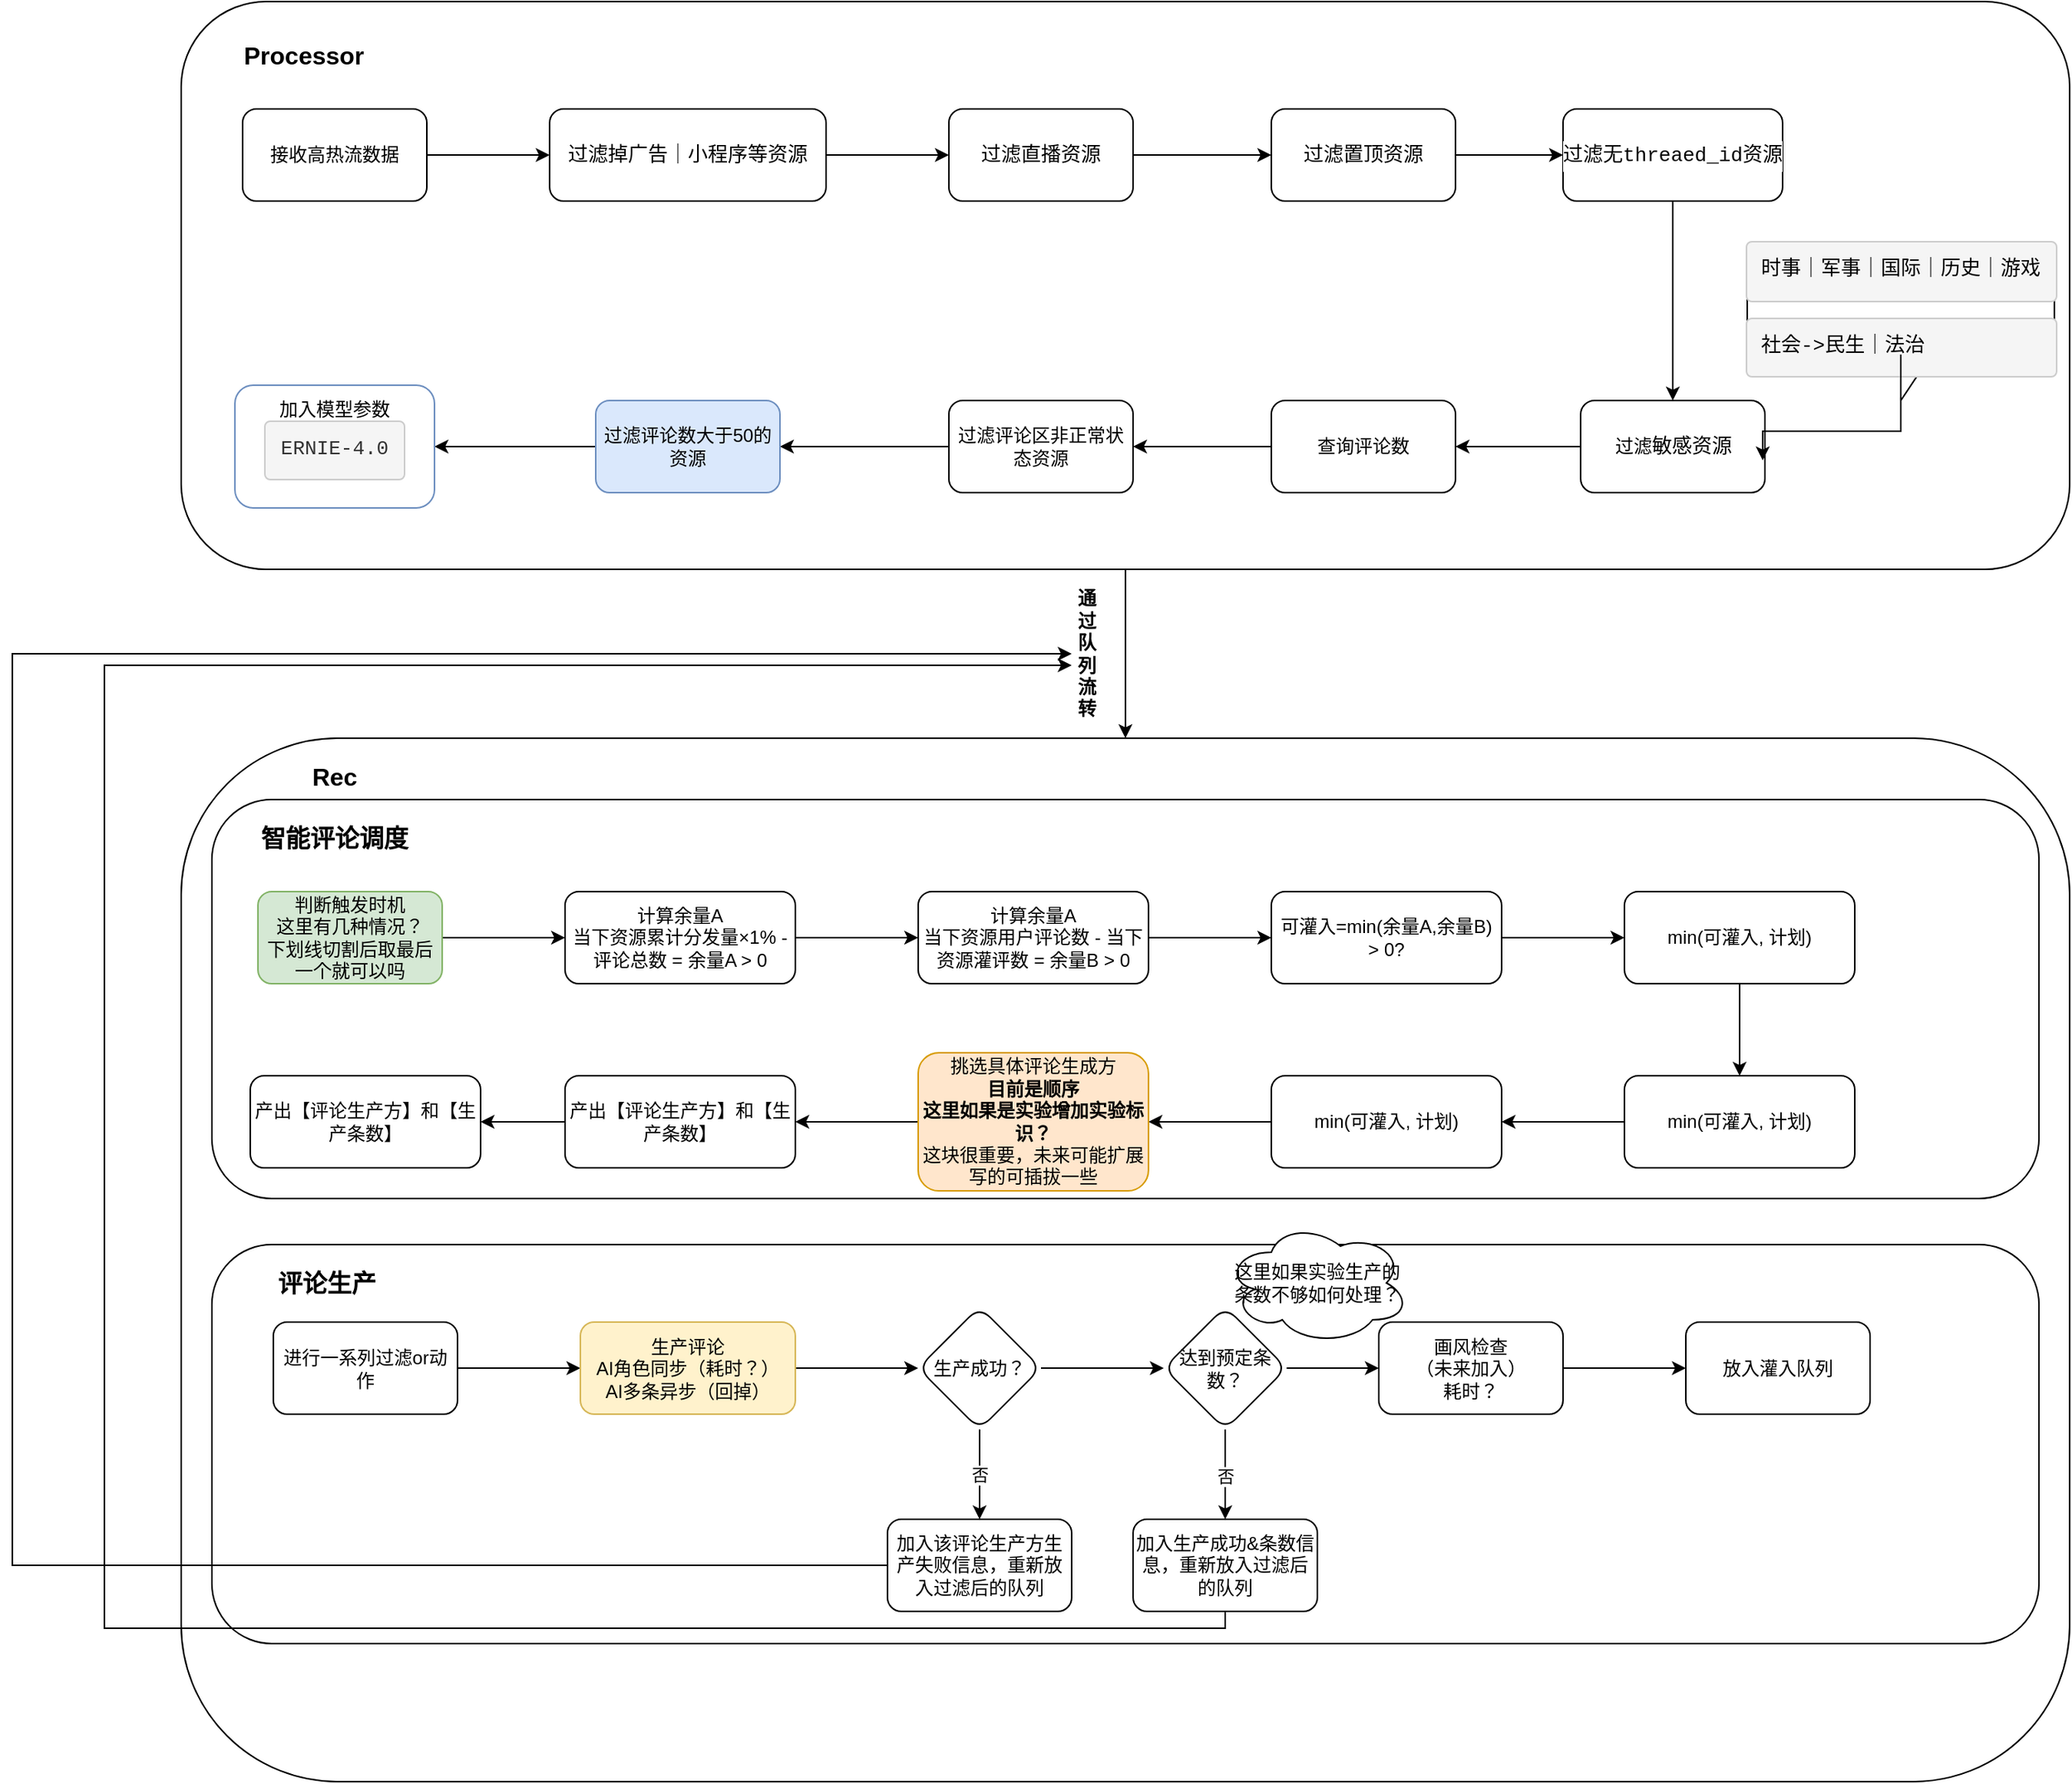 <mxfile version="24.8.8">
  <diagram id="C5RBs43oDa-KdzZeNtuy" name="Page-1">
    <mxGraphModel dx="2261" dy="785" grid="1" gridSize="10" guides="1" tooltips="1" connect="1" arrows="1" fold="1" page="1" pageScale="1" pageWidth="827" pageHeight="1169" math="0" shadow="0">
      <root>
        <mxCell id="WIyWlLk6GJQsqaUBKTNV-0" />
        <mxCell id="WIyWlLk6GJQsqaUBKTNV-1" parent="WIyWlLk6GJQsqaUBKTNV-0" />
        <mxCell id="s4_ux5P0yJ0KDJ5BP6yF-30" value="" style="edgeStyle=orthogonalEdgeStyle;rounded=0;orthogonalLoop=1;jettySize=auto;html=1;" edge="1" parent="WIyWlLk6GJQsqaUBKTNV-1" source="s4_ux5P0yJ0KDJ5BP6yF-27" target="s4_ux5P0yJ0KDJ5BP6yF-29">
          <mxGeometry relative="1" as="geometry" />
        </mxCell>
        <mxCell id="s4_ux5P0yJ0KDJ5BP6yF-27" value="" style="rounded=1;whiteSpace=wrap;html=1;" vertex="1" parent="WIyWlLk6GJQsqaUBKTNV-1">
          <mxGeometry x="-20" y="120" width="1230" height="370" as="geometry" />
        </mxCell>
        <mxCell id="s4_ux5P0yJ0KDJ5BP6yF-2" value="" style="edgeStyle=orthogonalEdgeStyle;rounded=0;orthogonalLoop=1;jettySize=auto;html=1;fontColor=default;" edge="1" parent="WIyWlLk6GJQsqaUBKTNV-1" source="s4_ux5P0yJ0KDJ5BP6yF-0" target="s4_ux5P0yJ0KDJ5BP6yF-1">
          <mxGeometry relative="1" as="geometry" />
        </mxCell>
        <mxCell id="s4_ux5P0yJ0KDJ5BP6yF-0" value="接收高热流数据" style="rounded=1;whiteSpace=wrap;html=1;fontColor=default;" vertex="1" parent="WIyWlLk6GJQsqaUBKTNV-1">
          <mxGeometry x="20" y="190" width="120" height="60" as="geometry" />
        </mxCell>
        <mxCell id="s4_ux5P0yJ0KDJ5BP6yF-4" value="" style="edgeStyle=orthogonalEdgeStyle;rounded=0;orthogonalLoop=1;jettySize=auto;html=1;fontColor=default;" edge="1" parent="WIyWlLk6GJQsqaUBKTNV-1" source="s4_ux5P0yJ0KDJ5BP6yF-1" target="s4_ux5P0yJ0KDJ5BP6yF-3">
          <mxGeometry relative="1" as="geometry" />
        </mxCell>
        <mxCell id="s4_ux5P0yJ0KDJ5BP6yF-1" value="&lt;div style=&quot;background-color: rgb(255, 255, 255); font-family: Menlo, Monaco, &amp;quot;Courier New&amp;quot;, monospace; font-size: 13px; line-height: 20px; white-space: pre;&quot;&gt;&lt;span style=&quot;&quot;&gt;过滤掉广告｜&lt;/span&gt;&lt;span style=&quot;&quot;&gt;小程序等资源&lt;/span&gt;&lt;/div&gt;" style="rounded=1;whiteSpace=wrap;html=1;fontColor=default;" vertex="1" parent="WIyWlLk6GJQsqaUBKTNV-1">
          <mxGeometry x="220" y="190" width="180" height="60" as="geometry" />
        </mxCell>
        <mxCell id="s4_ux5P0yJ0KDJ5BP6yF-6" value="" style="edgeStyle=orthogonalEdgeStyle;rounded=0;orthogonalLoop=1;jettySize=auto;html=1;fontColor=default;" edge="1" parent="WIyWlLk6GJQsqaUBKTNV-1" source="s4_ux5P0yJ0KDJ5BP6yF-3" target="s4_ux5P0yJ0KDJ5BP6yF-5">
          <mxGeometry relative="1" as="geometry" />
        </mxCell>
        <mxCell id="s4_ux5P0yJ0KDJ5BP6yF-3" value="&lt;div style=&quot;background-color: rgb(255, 255, 255); font-family: Menlo, Monaco, &amp;quot;Courier New&amp;quot;, monospace; font-size: 13px; line-height: 20px; white-space: pre;&quot;&gt;&lt;span style=&quot;&quot;&gt;过滤直播资源&lt;/span&gt;&lt;/div&gt;" style="whiteSpace=wrap;html=1;rounded=1;fontColor=default;" vertex="1" parent="WIyWlLk6GJQsqaUBKTNV-1">
          <mxGeometry x="480" y="190" width="120" height="60" as="geometry" />
        </mxCell>
        <mxCell id="s4_ux5P0yJ0KDJ5BP6yF-8" value="" style="edgeStyle=orthogonalEdgeStyle;rounded=0;orthogonalLoop=1;jettySize=auto;html=1;fontColor=default;" edge="1" parent="WIyWlLk6GJQsqaUBKTNV-1" source="s4_ux5P0yJ0KDJ5BP6yF-5" target="s4_ux5P0yJ0KDJ5BP6yF-7">
          <mxGeometry relative="1" as="geometry" />
        </mxCell>
        <mxCell id="s4_ux5P0yJ0KDJ5BP6yF-5" value="&lt;div style=&quot;background-color: rgb(255, 255, 255); font-family: Menlo, Monaco, &amp;quot;Courier New&amp;quot;, monospace; font-size: 13px; line-height: 20px; white-space: pre;&quot;&gt;&lt;span style=&quot;&quot;&gt;过滤&lt;/span&gt;&lt;span style=&quot;&quot;&gt;置顶资源&lt;/span&gt;&lt;/div&gt;" style="whiteSpace=wrap;html=1;rounded=1;fontColor=default;" vertex="1" parent="WIyWlLk6GJQsqaUBKTNV-1">
          <mxGeometry x="690" y="190" width="120" height="60" as="geometry" />
        </mxCell>
        <mxCell id="s4_ux5P0yJ0KDJ5BP6yF-12" value="" style="edgeStyle=orthogonalEdgeStyle;rounded=0;orthogonalLoop=1;jettySize=auto;html=1;fontColor=default;" edge="1" parent="WIyWlLk6GJQsqaUBKTNV-1" source="s4_ux5P0yJ0KDJ5BP6yF-7" target="s4_ux5P0yJ0KDJ5BP6yF-11">
          <mxGeometry relative="1" as="geometry" />
        </mxCell>
        <mxCell id="s4_ux5P0yJ0KDJ5BP6yF-7" value="&lt;div style=&quot;background-color: rgb(255, 255, 255); font-family: Menlo, Monaco, &amp;quot;Courier New&amp;quot;, monospace; font-size: 13px; line-height: 20px; white-space: pre;&quot;&gt;&lt;span style=&quot;&quot;&gt;过滤无threaed_id资源&lt;/span&gt;&lt;/div&gt;" style="whiteSpace=wrap;html=1;rounded=1;fontColor=default;" vertex="1" parent="WIyWlLk6GJQsqaUBKTNV-1">
          <mxGeometry x="880" y="190" width="143" height="60" as="geometry" />
        </mxCell>
        <mxCell id="s4_ux5P0yJ0KDJ5BP6yF-18" value="" style="edgeStyle=orthogonalEdgeStyle;rounded=0;orthogonalLoop=1;jettySize=auto;html=1;fontColor=default;" edge="1" parent="WIyWlLk6GJQsqaUBKTNV-1" source="s4_ux5P0yJ0KDJ5BP6yF-11" target="s4_ux5P0yJ0KDJ5BP6yF-17">
          <mxGeometry relative="1" as="geometry" />
        </mxCell>
        <mxCell id="s4_ux5P0yJ0KDJ5BP6yF-11" value="过滤&lt;span style=&quot;background-color: rgb(255, 255, 255); font-family: Menlo, Monaco, &amp;quot;Courier New&amp;quot;, monospace; font-size: 13px; white-space: pre;&quot;&gt;敏感资源&lt;/span&gt;" style="whiteSpace=wrap;html=1;rounded=1;fontColor=default;" vertex="1" parent="WIyWlLk6GJQsqaUBKTNV-1">
          <mxGeometry x="891.5" y="380" width="120" height="60" as="geometry" />
        </mxCell>
        <mxCell id="s4_ux5P0yJ0KDJ5BP6yF-21" value="" style="edgeStyle=orthogonalEdgeStyle;rounded=0;orthogonalLoop=1;jettySize=auto;html=1;fontColor=default;" edge="1" parent="WIyWlLk6GJQsqaUBKTNV-1" source="s4_ux5P0yJ0KDJ5BP6yF-17" target="s4_ux5P0yJ0KDJ5BP6yF-20">
          <mxGeometry relative="1" as="geometry" />
        </mxCell>
        <mxCell id="s4_ux5P0yJ0KDJ5BP6yF-17" value="查询评论数" style="whiteSpace=wrap;html=1;rounded=1;fontColor=default;" vertex="1" parent="WIyWlLk6GJQsqaUBKTNV-1">
          <mxGeometry x="690" y="380" width="120" height="60" as="geometry" />
        </mxCell>
        <mxCell id="s4_ux5P0yJ0KDJ5BP6yF-19" value="&lt;pre class=&quot;col-sm-20&quot; style=&quot;box-sizing: border-box; overflow: auto; font-family: Menlo, Monaco, Consolas, &amp;quot;Courier New&amp;quot;, monospace; font-size: 13px; padding: 9.5px; margin-top: 0px; margin-bottom: 10px; line-height: 1.429; word-break: break-all; overflow-wrap: break-word; background-color: rgb(245, 245, 245); border: 1px solid rgb(204, 204, 204); border-radius: 4px; text-align: start;&quot;&gt;时事｜军事｜国际｜历史｜游戏&lt;/pre&gt;&lt;pre class=&quot;col-sm-20&quot; style=&quot;box-sizing: border-box; overflow: auto; font-family: Menlo, Monaco, Consolas, &amp;quot;Courier New&amp;quot;, monospace; font-size: 13px; padding: 9.5px; margin-top: 0px; margin-bottom: 10px; line-height: 1.429; word-break: break-all; overflow-wrap: break-word; background-color: rgb(245, 245, 245); border: 1px solid rgb(204, 204, 204); border-radius: 4px; text-align: start;&quot;&gt;社会-&amp;gt;民生｜法治&lt;/pre&gt;" style="shape=callout;whiteSpace=wrap;html=1;perimeter=calloutPerimeter;fontColor=default;" vertex="1" parent="WIyWlLk6GJQsqaUBKTNV-1">
          <mxGeometry x="1000" y="300" width="200" height="80" as="geometry" />
        </mxCell>
        <mxCell id="s4_ux5P0yJ0KDJ5BP6yF-23" value="" style="edgeStyle=orthogonalEdgeStyle;rounded=0;orthogonalLoop=1;jettySize=auto;html=1;fontColor=default;" edge="1" parent="WIyWlLk6GJQsqaUBKTNV-1" source="s4_ux5P0yJ0KDJ5BP6yF-20" target="s4_ux5P0yJ0KDJ5BP6yF-22">
          <mxGeometry relative="1" as="geometry" />
        </mxCell>
        <mxCell id="s4_ux5P0yJ0KDJ5BP6yF-20" value="过滤评论区非正常状态资源" style="whiteSpace=wrap;html=1;rounded=1;fontColor=default;" vertex="1" parent="WIyWlLk6GJQsqaUBKTNV-1">
          <mxGeometry x="480" y="380" width="120" height="60" as="geometry" />
        </mxCell>
        <mxCell id="s4_ux5P0yJ0KDJ5BP6yF-25" value="" style="edgeStyle=orthogonalEdgeStyle;rounded=0;orthogonalLoop=1;jettySize=auto;html=1;" edge="1" parent="WIyWlLk6GJQsqaUBKTNV-1" source="s4_ux5P0yJ0KDJ5BP6yF-22" target="s4_ux5P0yJ0KDJ5BP6yF-24">
          <mxGeometry relative="1" as="geometry" />
        </mxCell>
        <mxCell id="s4_ux5P0yJ0KDJ5BP6yF-22" value="过滤评论数大于50的资源" style="whiteSpace=wrap;html=1;rounded=1;fillColor=#dae8fc;strokeColor=#6c8ebf;fontColor=default;" vertex="1" parent="WIyWlLk6GJQsqaUBKTNV-1">
          <mxGeometry x="250" y="380" width="120" height="60" as="geometry" />
        </mxCell>
        <mxCell id="s4_ux5P0yJ0KDJ5BP6yF-24" value="加入模型参数&lt;div&gt;&lt;pre style=&quot;box-sizing: border-box; overflow: auto; font-family: Menlo, Monaco, Consolas, &amp;quot;Courier New&amp;quot;, monospace; font-size: 13px; padding: 9.5px; margin-top: 0px; margin-bottom: 10px; line-height: 1.429; color: rgb(51, 51, 51); word-break: break-all; overflow-wrap: break-word; background-color: rgb(245, 245, 245); border: 1px solid rgb(204, 204, 204); border-radius: 4px; text-align: start;&quot; class=&quot;col-sm-20&quot;&gt;ERNIE-4.0&lt;/pre&gt;&lt;/div&gt;" style="whiteSpace=wrap;html=1;rounded=1;fillColor=none;strokeColor=#6c8ebf;fontColor=default;" vertex="1" parent="WIyWlLk6GJQsqaUBKTNV-1">
          <mxGeometry x="15" y="370" width="130" height="80" as="geometry" />
        </mxCell>
        <mxCell id="s4_ux5P0yJ0KDJ5BP6yF-26" style="edgeStyle=orthogonalEdgeStyle;rounded=0;orthogonalLoop=1;jettySize=auto;html=1;entryX=0.988;entryY=0.65;entryDx=0;entryDy=0;entryPerimeter=0;" edge="1" parent="WIyWlLk6GJQsqaUBKTNV-1" source="s4_ux5P0yJ0KDJ5BP6yF-19" target="s4_ux5P0yJ0KDJ5BP6yF-11">
          <mxGeometry relative="1" as="geometry" />
        </mxCell>
        <mxCell id="s4_ux5P0yJ0KDJ5BP6yF-28" value="Processor" style="text;html=1;align=center;verticalAlign=middle;whiteSpace=wrap;rounded=0;fontStyle=1;fontSize=16;" vertex="1" parent="WIyWlLk6GJQsqaUBKTNV-1">
          <mxGeometry x="30" y="140" width="60" height="30" as="geometry" />
        </mxCell>
        <mxCell id="s4_ux5P0yJ0KDJ5BP6yF-29" value="" style="whiteSpace=wrap;html=1;rounded=1;" vertex="1" parent="WIyWlLk6GJQsqaUBKTNV-1">
          <mxGeometry x="-20" y="600" width="1230" height="680" as="geometry" />
        </mxCell>
        <mxCell id="s4_ux5P0yJ0KDJ5BP6yF-31" value="通过队列流转" style="text;html=1;align=center;verticalAlign=middle;whiteSpace=wrap;rounded=0;fontStyle=1" vertex="1" parent="WIyWlLk6GJQsqaUBKTNV-1">
          <mxGeometry x="560" y="530" width="20" height="30" as="geometry" />
        </mxCell>
        <mxCell id="s4_ux5P0yJ0KDJ5BP6yF-32" value="" style="rounded=1;whiteSpace=wrap;html=1;" vertex="1" parent="WIyWlLk6GJQsqaUBKTNV-1">
          <mxGeometry y="640" width="1190" height="260" as="geometry" />
        </mxCell>
        <mxCell id="s4_ux5P0yJ0KDJ5BP6yF-33" value="Rec" style="text;html=1;align=center;verticalAlign=middle;whiteSpace=wrap;rounded=0;fontStyle=1;fontSize=16;" vertex="1" parent="WIyWlLk6GJQsqaUBKTNV-1">
          <mxGeometry x="50" y="610" width="60" height="30" as="geometry" />
        </mxCell>
        <mxCell id="s4_ux5P0yJ0KDJ5BP6yF-34" value="智能评论调度" style="text;html=1;align=center;verticalAlign=middle;whiteSpace=wrap;rounded=0;fontStyle=1;fontSize=16;" vertex="1" parent="WIyWlLk6GJQsqaUBKTNV-1">
          <mxGeometry x="25" y="650" width="110" height="30" as="geometry" />
        </mxCell>
        <mxCell id="s4_ux5P0yJ0KDJ5BP6yF-37" value="" style="edgeStyle=orthogonalEdgeStyle;rounded=0;orthogonalLoop=1;jettySize=auto;html=1;" edge="1" parent="WIyWlLk6GJQsqaUBKTNV-1" source="s4_ux5P0yJ0KDJ5BP6yF-35" target="s4_ux5P0yJ0KDJ5BP6yF-36">
          <mxGeometry relative="1" as="geometry" />
        </mxCell>
        <mxCell id="s4_ux5P0yJ0KDJ5BP6yF-35" value="判断触发时机&lt;div&gt;这里有几种情况？&lt;/div&gt;&lt;div&gt;下划线切割后取最后一个就可以吗&lt;/div&gt;" style="rounded=1;whiteSpace=wrap;html=1;fillColor=#d5e8d4;strokeColor=#82b366;" vertex="1" parent="WIyWlLk6GJQsqaUBKTNV-1">
          <mxGeometry x="30" y="700" width="120" height="60" as="geometry" />
        </mxCell>
        <mxCell id="s4_ux5P0yJ0KDJ5BP6yF-39" value="" style="edgeStyle=orthogonalEdgeStyle;rounded=0;orthogonalLoop=1;jettySize=auto;html=1;" edge="1" parent="WIyWlLk6GJQsqaUBKTNV-1" source="s4_ux5P0yJ0KDJ5BP6yF-36" target="s4_ux5P0yJ0KDJ5BP6yF-38">
          <mxGeometry relative="1" as="geometry" />
        </mxCell>
        <mxCell id="s4_ux5P0yJ0KDJ5BP6yF-36" value="计算余量A&lt;div&gt;&lt;span style=&quot;text-align: left; background-color: initial;&quot;&gt;当下资源累计分发量×1% - 评论总数 = 余量A &amp;gt; 0&lt;/span&gt;&lt;div&gt;&lt;span class=&quot;mp-morpho-clipboard-doc-data&quot; data-morpho-doc-data=&quot;{&amp;quot;token&amp;quot;:&amp;quot;eyJhbGciOiJkaXIiLCJlbmMiOiJBMjU2R0NNIiwiYXBwSWQiOjEsInVpZCI6Ik9UTGszSzE0MUIiLCJkb2NJZCI6Ik9SVWJXSnJZcG5Ed1hRIn0..BuiOHVktAiKFxL5T.UGB-cx_iZB48oWK-LcIj9VMktza9NHhuHneh5qOsQOj_mfUBEUaPbeQxqdABivFunWmgsfnGp7iDDJtRL7Bqjmp5Oysz1EnwNzq0Qd3M4azxr6zWBdKMboww3kjwYoPvK-aPbut2xA_lw6uYKhx6ZNVWYfq2toM3VtBAVt7QvaFxaLgha_5bWV6-JnNnoHb3Nttgkzpi-xe35NPQBWTKe78vSw.VE5ZfLj5afXKI6EXOyMziQ&amp;quot;,&amp;quot;appId&amp;quot;:&amp;quot;1&amp;quot;}&quot;&gt;&lt;/span&gt;&lt;/div&gt;&lt;/div&gt;" style="rounded=1;whiteSpace=wrap;html=1;" vertex="1" parent="WIyWlLk6GJQsqaUBKTNV-1">
          <mxGeometry x="230" y="700" width="150" height="60" as="geometry" />
        </mxCell>
        <mxCell id="s4_ux5P0yJ0KDJ5BP6yF-41" value="" style="edgeStyle=orthogonalEdgeStyle;rounded=0;orthogonalLoop=1;jettySize=auto;html=1;" edge="1" parent="WIyWlLk6GJQsqaUBKTNV-1" source="s4_ux5P0yJ0KDJ5BP6yF-38" target="s4_ux5P0yJ0KDJ5BP6yF-40">
          <mxGeometry relative="1" as="geometry" />
        </mxCell>
        <mxCell id="s4_ux5P0yJ0KDJ5BP6yF-38" value="计算余量A&lt;div&gt;&lt;span style=&quot;background-color: initial;&quot;&gt;当下资源用户评论数 - 当下资源灌评数&amp;nbsp;&lt;/span&gt;&lt;span style=&quot;background-color: initial;&quot; data-morpho-text=&quot;%20%3D%20&quot; data-comment-id=&quot;7upU-Ttj-_Uowyww&quot;&gt;= &lt;/span&gt;&lt;span style=&quot;background-color: initial;&quot; data-morpho-text=&quot;%E4%BD%99%E9%87%8FB%20%3E%200&quot;&gt;余量B &amp;gt; 0&lt;/span&gt;&lt;/div&gt;&lt;span class=&quot;mp-morpho-clipboard-doc-data&quot; data-morpho-doc-data=&quot;{&amp;quot;token&amp;quot;:&amp;quot;eyJhbGciOiJkaXIiLCJlbmMiOiJBMjU2R0NNIiwiYXBwSWQiOjEsInVpZCI6Ik9UTGszSzE0MUIiLCJkb2NJZCI6Ik9SVWJXSnJZcG5Ed1hRIn0..BuiOHVktAiKFxL5T.UGB-cx_iZB48oWK-LcIj9VMktza9NHhuHneh5qOsQOj_mfUBEUaPbeQxqdABivFunWmgsfnGp7iDDJtRL7Bqjmp5Oysz1EnwNzq0Qd3M4azxr6zWBdKMboww3kjwYoPvK-aPbut2xA_lw6uYKhx6ZNVWYfq2toM3VtBAVt7QvaFxaLgha_5bWV6-JnNnoHb3Nttgkzpi-xe35NPQBWTKe78vSw.VE5ZfLj5afXKI6EXOyMziQ&amp;quot;,&amp;quot;appId&amp;quot;:&amp;quot;1&amp;quot;}&quot;&gt;&lt;/span&gt;" style="rounded=1;whiteSpace=wrap;html=1;" vertex="1" parent="WIyWlLk6GJQsqaUBKTNV-1">
          <mxGeometry x="460" y="700" width="150" height="60" as="geometry" />
        </mxCell>
        <mxCell id="s4_ux5P0yJ0KDJ5BP6yF-43" value="" style="edgeStyle=orthogonalEdgeStyle;rounded=0;orthogonalLoop=1;jettySize=auto;html=1;" edge="1" parent="WIyWlLk6GJQsqaUBKTNV-1" source="s4_ux5P0yJ0KDJ5BP6yF-40" target="s4_ux5P0yJ0KDJ5BP6yF-42">
          <mxGeometry relative="1" as="geometry" />
        </mxCell>
        <mxCell id="s4_ux5P0yJ0KDJ5BP6yF-40" value="可灌入=min(&lt;span style=&quot;text-align: left;&quot;&gt;余量A,&lt;/span&gt;余量B) &amp;gt; 0?" style="rounded=1;whiteSpace=wrap;html=1;" vertex="1" parent="WIyWlLk6GJQsqaUBKTNV-1">
          <mxGeometry x="690" y="700" width="150" height="60" as="geometry" />
        </mxCell>
        <mxCell id="s4_ux5P0yJ0KDJ5BP6yF-45" value="" style="edgeStyle=orthogonalEdgeStyle;rounded=0;orthogonalLoop=1;jettySize=auto;html=1;" edge="1" parent="WIyWlLk6GJQsqaUBKTNV-1" source="s4_ux5P0yJ0KDJ5BP6yF-42" target="s4_ux5P0yJ0KDJ5BP6yF-44">
          <mxGeometry relative="1" as="geometry" />
        </mxCell>
        <mxCell id="s4_ux5P0yJ0KDJ5BP6yF-42" value="min(可灌入, 计划)" style="rounded=1;whiteSpace=wrap;html=1;" vertex="1" parent="WIyWlLk6GJQsqaUBKTNV-1">
          <mxGeometry x="920" y="700" width="150" height="60" as="geometry" />
        </mxCell>
        <mxCell id="s4_ux5P0yJ0KDJ5BP6yF-47" value="" style="edgeStyle=orthogonalEdgeStyle;rounded=0;orthogonalLoop=1;jettySize=auto;html=1;" edge="1" parent="WIyWlLk6GJQsqaUBKTNV-1" source="s4_ux5P0yJ0KDJ5BP6yF-44" target="s4_ux5P0yJ0KDJ5BP6yF-46">
          <mxGeometry relative="1" as="geometry" />
        </mxCell>
        <mxCell id="s4_ux5P0yJ0KDJ5BP6yF-44" value="min(可灌入, 计划)" style="rounded=1;whiteSpace=wrap;html=1;" vertex="1" parent="WIyWlLk6GJQsqaUBKTNV-1">
          <mxGeometry x="920" y="820" width="150" height="60" as="geometry" />
        </mxCell>
        <mxCell id="s4_ux5P0yJ0KDJ5BP6yF-49" value="" style="edgeStyle=orthogonalEdgeStyle;rounded=0;orthogonalLoop=1;jettySize=auto;html=1;" edge="1" parent="WIyWlLk6GJQsqaUBKTNV-1" source="s4_ux5P0yJ0KDJ5BP6yF-46" target="s4_ux5P0yJ0KDJ5BP6yF-48">
          <mxGeometry relative="1" as="geometry" />
        </mxCell>
        <mxCell id="s4_ux5P0yJ0KDJ5BP6yF-46" value="min(可灌入, 计划)" style="rounded=1;whiteSpace=wrap;html=1;" vertex="1" parent="WIyWlLk6GJQsqaUBKTNV-1">
          <mxGeometry x="690" y="820" width="150" height="60" as="geometry" />
        </mxCell>
        <mxCell id="s4_ux5P0yJ0KDJ5BP6yF-51" value="" style="edgeStyle=orthogonalEdgeStyle;rounded=0;orthogonalLoop=1;jettySize=auto;html=1;" edge="1" parent="WIyWlLk6GJQsqaUBKTNV-1" source="s4_ux5P0yJ0KDJ5BP6yF-48" target="s4_ux5P0yJ0KDJ5BP6yF-50">
          <mxGeometry relative="1" as="geometry" />
        </mxCell>
        <mxCell id="s4_ux5P0yJ0KDJ5BP6yF-48" value="挑选具体评论生成方&lt;div&gt;&lt;b&gt;目前是顺序&lt;/b&gt;&lt;/div&gt;&lt;div&gt;&lt;b&gt;这里如果是实验增加实验标识？&lt;/b&gt;&lt;/div&gt;&lt;div&gt;这块很重要，未来可能扩展写的可插拔一些&lt;/div&gt;" style="rounded=1;whiteSpace=wrap;html=1;fillColor=#ffe6cc;strokeColor=#d79b00;" vertex="1" parent="WIyWlLk6GJQsqaUBKTNV-1">
          <mxGeometry x="460" y="805" width="150" height="90" as="geometry" />
        </mxCell>
        <mxCell id="s4_ux5P0yJ0KDJ5BP6yF-53" value="" style="edgeStyle=orthogonalEdgeStyle;rounded=0;orthogonalLoop=1;jettySize=auto;html=1;" edge="1" parent="WIyWlLk6GJQsqaUBKTNV-1" source="s4_ux5P0yJ0KDJ5BP6yF-50" target="s4_ux5P0yJ0KDJ5BP6yF-52">
          <mxGeometry relative="1" as="geometry" />
        </mxCell>
        <mxCell id="s4_ux5P0yJ0KDJ5BP6yF-50" value="产出【评论生产方】和【生产条数】" style="rounded=1;whiteSpace=wrap;html=1;" vertex="1" parent="WIyWlLk6GJQsqaUBKTNV-1">
          <mxGeometry x="230" y="820" width="150" height="60" as="geometry" />
        </mxCell>
        <mxCell id="s4_ux5P0yJ0KDJ5BP6yF-52" value="产出【评论生产方】和【生产条数】" style="rounded=1;whiteSpace=wrap;html=1;" vertex="1" parent="WIyWlLk6GJQsqaUBKTNV-1">
          <mxGeometry x="25" y="820" width="150" height="60" as="geometry" />
        </mxCell>
        <mxCell id="s4_ux5P0yJ0KDJ5BP6yF-54" value="" style="rounded=1;whiteSpace=wrap;html=1;" vertex="1" parent="WIyWlLk6GJQsqaUBKTNV-1">
          <mxGeometry y="930" width="1190" height="260" as="geometry" />
        </mxCell>
        <mxCell id="s4_ux5P0yJ0KDJ5BP6yF-55" value="评论生产" style="text;html=1;align=center;verticalAlign=middle;whiteSpace=wrap;rounded=0;fontStyle=1;fontSize=16;" vertex="1" parent="WIyWlLk6GJQsqaUBKTNV-1">
          <mxGeometry x="20" y="940" width="110" height="30" as="geometry" />
        </mxCell>
        <mxCell id="s4_ux5P0yJ0KDJ5BP6yF-58" value="" style="edgeStyle=orthogonalEdgeStyle;rounded=0;orthogonalLoop=1;jettySize=auto;html=1;" edge="1" parent="WIyWlLk6GJQsqaUBKTNV-1" source="s4_ux5P0yJ0KDJ5BP6yF-56" target="s4_ux5P0yJ0KDJ5BP6yF-57">
          <mxGeometry relative="1" as="geometry" />
        </mxCell>
        <mxCell id="s4_ux5P0yJ0KDJ5BP6yF-56" value="进行一系列过滤or动作" style="rounded=1;whiteSpace=wrap;html=1;" vertex="1" parent="WIyWlLk6GJQsqaUBKTNV-1">
          <mxGeometry x="40" y="980.5" width="120" height="60" as="geometry" />
        </mxCell>
        <mxCell id="s4_ux5P0yJ0KDJ5BP6yF-62" value="" style="edgeStyle=orthogonalEdgeStyle;rounded=0;orthogonalLoop=1;jettySize=auto;html=1;" edge="1" parent="WIyWlLk6GJQsqaUBKTNV-1" source="s4_ux5P0yJ0KDJ5BP6yF-57" target="s4_ux5P0yJ0KDJ5BP6yF-61">
          <mxGeometry relative="1" as="geometry" />
        </mxCell>
        <mxCell id="s4_ux5P0yJ0KDJ5BP6yF-57" value="生产评论&lt;div&gt;AI角色同步（耗时？）&lt;/div&gt;&lt;div&gt;AI多条异步（回掉）&lt;/div&gt;" style="rounded=1;whiteSpace=wrap;html=1;fillColor=#fff2cc;strokeColor=#d6b656;" vertex="1" parent="WIyWlLk6GJQsqaUBKTNV-1">
          <mxGeometry x="240" y="980.5" width="140" height="60" as="geometry" />
        </mxCell>
        <mxCell id="s4_ux5P0yJ0KDJ5BP6yF-64" value="" style="edgeStyle=orthogonalEdgeStyle;rounded=0;orthogonalLoop=1;jettySize=auto;html=1;" edge="1" parent="WIyWlLk6GJQsqaUBKTNV-1" source="s4_ux5P0yJ0KDJ5BP6yF-61" target="s4_ux5P0yJ0KDJ5BP6yF-63">
          <mxGeometry relative="1" as="geometry" />
        </mxCell>
        <mxCell id="s4_ux5P0yJ0KDJ5BP6yF-66" value="否" style="edgeStyle=orthogonalEdgeStyle;rounded=0;orthogonalLoop=1;jettySize=auto;html=1;" edge="1" parent="WIyWlLk6GJQsqaUBKTNV-1" source="s4_ux5P0yJ0KDJ5BP6yF-61" target="s4_ux5P0yJ0KDJ5BP6yF-65">
          <mxGeometry relative="1" as="geometry" />
        </mxCell>
        <mxCell id="s4_ux5P0yJ0KDJ5BP6yF-61" value="生产成功？" style="rhombus;whiteSpace=wrap;html=1;rounded=1;" vertex="1" parent="WIyWlLk6GJQsqaUBKTNV-1">
          <mxGeometry x="460" y="970.5" width="80" height="80" as="geometry" />
        </mxCell>
        <mxCell id="s4_ux5P0yJ0KDJ5BP6yF-69" value="" style="edgeStyle=orthogonalEdgeStyle;rounded=0;orthogonalLoop=1;jettySize=auto;html=1;" edge="1" parent="WIyWlLk6GJQsqaUBKTNV-1" source="s4_ux5P0yJ0KDJ5BP6yF-63" target="s4_ux5P0yJ0KDJ5BP6yF-68">
          <mxGeometry relative="1" as="geometry" />
        </mxCell>
        <mxCell id="s4_ux5P0yJ0KDJ5BP6yF-70" value="否" style="edgeLabel;html=1;align=center;verticalAlign=middle;resizable=0;points=[];" vertex="1" connectable="0" parent="s4_ux5P0yJ0KDJ5BP6yF-69">
          <mxGeometry x="-0.231" relative="1" as="geometry">
            <mxPoint y="8" as="offset" />
          </mxGeometry>
        </mxCell>
        <mxCell id="s4_ux5P0yJ0KDJ5BP6yF-73" value="" style="edgeStyle=orthogonalEdgeStyle;rounded=0;orthogonalLoop=1;jettySize=auto;html=1;" edge="1" parent="WIyWlLk6GJQsqaUBKTNV-1" source="s4_ux5P0yJ0KDJ5BP6yF-63" target="s4_ux5P0yJ0KDJ5BP6yF-72">
          <mxGeometry relative="1" as="geometry" />
        </mxCell>
        <mxCell id="s4_ux5P0yJ0KDJ5BP6yF-63" value="达到预定条数？" style="rhombus;whiteSpace=wrap;html=1;rounded=1;" vertex="1" parent="WIyWlLk6GJQsqaUBKTNV-1">
          <mxGeometry x="620" y="970.5" width="80" height="80" as="geometry" />
        </mxCell>
        <mxCell id="s4_ux5P0yJ0KDJ5BP6yF-67" style="edgeStyle=orthogonalEdgeStyle;rounded=0;orthogonalLoop=1;jettySize=auto;html=1;entryX=0;entryY=0.5;entryDx=0;entryDy=0;" edge="1" parent="WIyWlLk6GJQsqaUBKTNV-1" source="s4_ux5P0yJ0KDJ5BP6yF-65" target="s4_ux5P0yJ0KDJ5BP6yF-31">
          <mxGeometry relative="1" as="geometry">
            <Array as="points">
              <mxPoint x="-130" y="1139" />
              <mxPoint x="-130" y="545" />
            </Array>
          </mxGeometry>
        </mxCell>
        <mxCell id="s4_ux5P0yJ0KDJ5BP6yF-65" value="加入该评论生产方生产失败信息，重新放入过滤后的队列" style="whiteSpace=wrap;html=1;rounded=1;" vertex="1" parent="WIyWlLk6GJQsqaUBKTNV-1">
          <mxGeometry x="440" y="1109" width="120" height="60" as="geometry" />
        </mxCell>
        <mxCell id="s4_ux5P0yJ0KDJ5BP6yF-71" style="edgeStyle=orthogonalEdgeStyle;rounded=0;orthogonalLoop=1;jettySize=auto;html=1;entryX=0;entryY=0.75;entryDx=0;entryDy=0;" edge="1" parent="WIyWlLk6GJQsqaUBKTNV-1" source="s4_ux5P0yJ0KDJ5BP6yF-68" target="s4_ux5P0yJ0KDJ5BP6yF-31">
          <mxGeometry relative="1" as="geometry">
            <Array as="points">
              <mxPoint x="660" y="1180" />
              <mxPoint x="-70" y="1180" />
              <mxPoint x="-70" y="553" />
            </Array>
          </mxGeometry>
        </mxCell>
        <mxCell id="s4_ux5P0yJ0KDJ5BP6yF-68" value="加入生产成功&amp;amp;条数信息，重新放入过滤后的队列" style="whiteSpace=wrap;html=1;rounded=1;" vertex="1" parent="WIyWlLk6GJQsqaUBKTNV-1">
          <mxGeometry x="600" y="1109" width="120" height="60" as="geometry" />
        </mxCell>
        <mxCell id="s4_ux5P0yJ0KDJ5BP6yF-76" value="" style="edgeStyle=orthogonalEdgeStyle;rounded=0;orthogonalLoop=1;jettySize=auto;html=1;" edge="1" parent="WIyWlLk6GJQsqaUBKTNV-1" source="s4_ux5P0yJ0KDJ5BP6yF-72" target="s4_ux5P0yJ0KDJ5BP6yF-75">
          <mxGeometry relative="1" as="geometry" />
        </mxCell>
        <mxCell id="s4_ux5P0yJ0KDJ5BP6yF-72" value="画风检查&lt;div&gt;（未来加入）&lt;/div&gt;&lt;div&gt;耗时？&lt;/div&gt;" style="whiteSpace=wrap;html=1;rounded=1;" vertex="1" parent="WIyWlLk6GJQsqaUBKTNV-1">
          <mxGeometry x="760" y="980.5" width="120" height="60" as="geometry" />
        </mxCell>
        <mxCell id="s4_ux5P0yJ0KDJ5BP6yF-74" value="这里如果实验生产的条数不够如何处理？" style="ellipse;shape=cloud;whiteSpace=wrap;html=1;" vertex="1" parent="WIyWlLk6GJQsqaUBKTNV-1">
          <mxGeometry x="660" y="915" width="120" height="80" as="geometry" />
        </mxCell>
        <mxCell id="s4_ux5P0yJ0KDJ5BP6yF-75" value="放入灌入队列" style="whiteSpace=wrap;html=1;rounded=1;" vertex="1" parent="WIyWlLk6GJQsqaUBKTNV-1">
          <mxGeometry x="960" y="980.5" width="120" height="60" as="geometry" />
        </mxCell>
      </root>
    </mxGraphModel>
  </diagram>
</mxfile>
